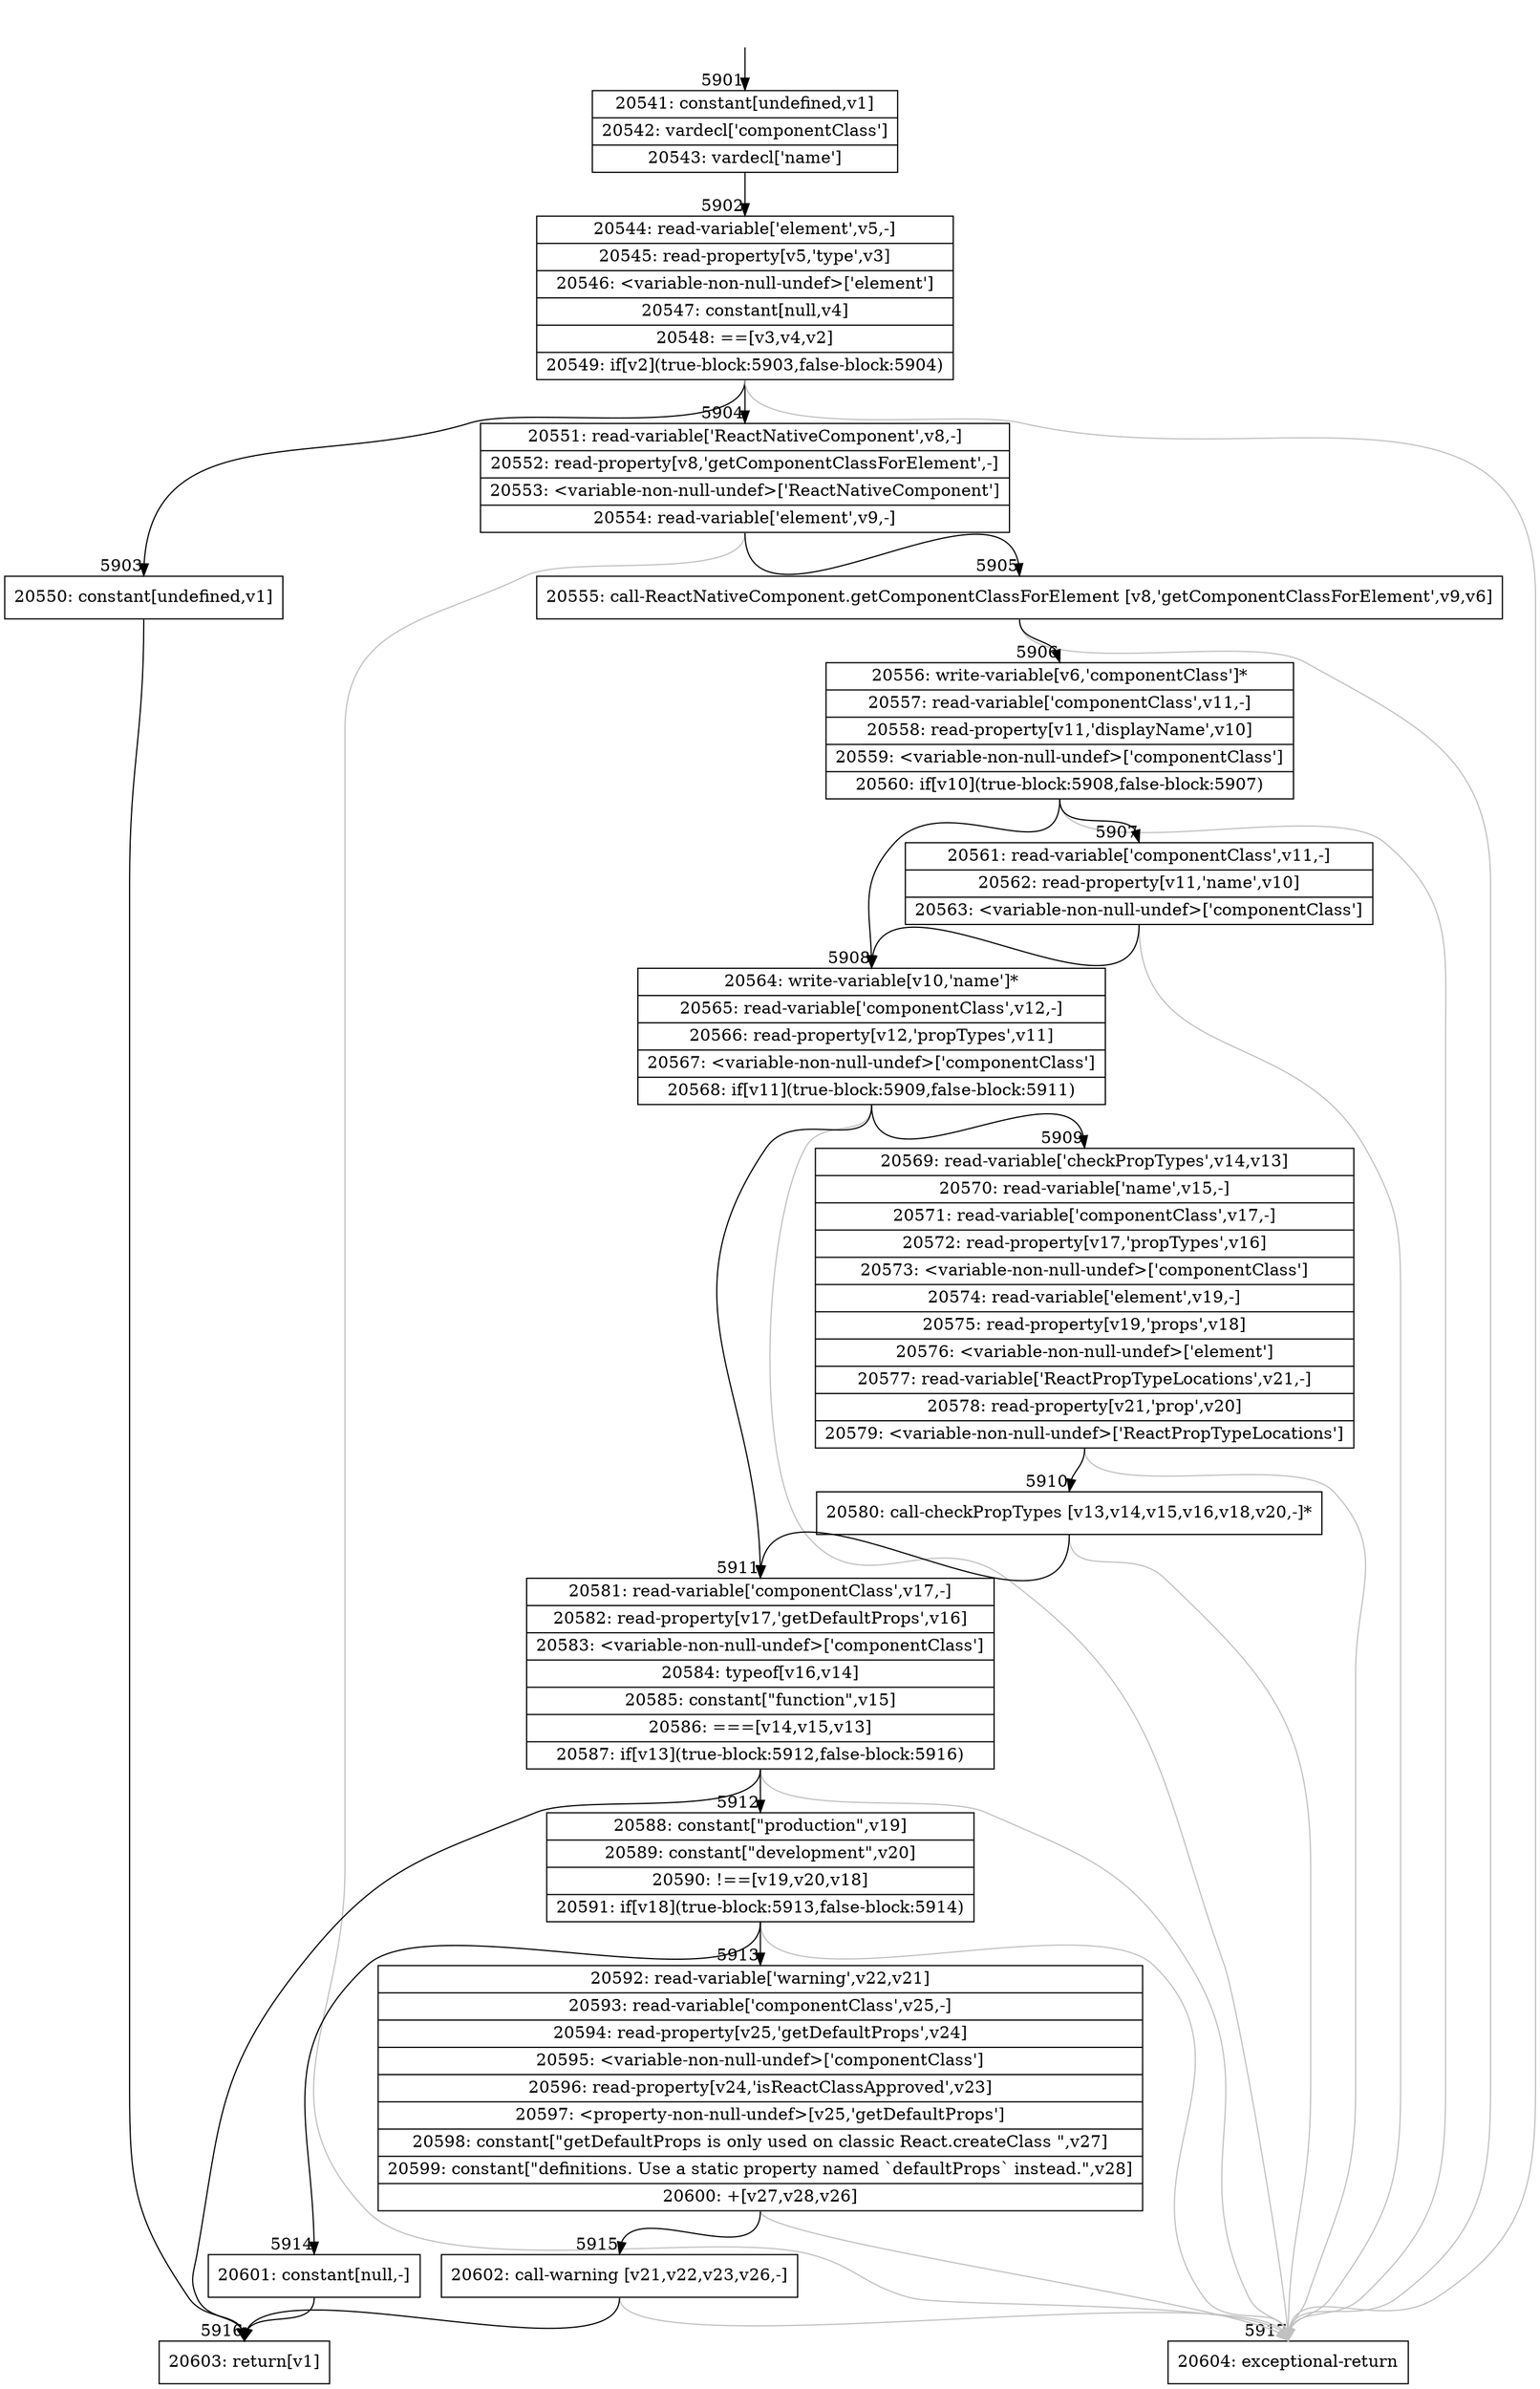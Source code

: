 digraph {
rankdir="TD"
BB_entry394[shape=none,label=""];
BB_entry394 -> BB5901 [tailport=s, headport=n, headlabel="    5901"]
BB5901 [shape=record label="{20541: constant[undefined,v1]|20542: vardecl['componentClass']|20543: vardecl['name']}" ] 
BB5901 -> BB5902 [tailport=s, headport=n, headlabel="      5902"]
BB5902 [shape=record label="{20544: read-variable['element',v5,-]|20545: read-property[v5,'type',v3]|20546: \<variable-non-null-undef\>['element']|20547: constant[null,v4]|20548: ==[v3,v4,v2]|20549: if[v2](true-block:5903,false-block:5904)}" ] 
BB5902 -> BB5903 [tailport=s, headport=n, headlabel="      5903"]
BB5902 -> BB5904 [tailport=s, headport=n, headlabel="      5904"]
BB5902 -> BB5917 [tailport=s, headport=n, color=gray, headlabel="      5917"]
BB5903 [shape=record label="{20550: constant[undefined,v1]}" ] 
BB5903 -> BB5916 [tailport=s, headport=n, headlabel="      5916"]
BB5904 [shape=record label="{20551: read-variable['ReactNativeComponent',v8,-]|20552: read-property[v8,'getComponentClassForElement',-]|20553: \<variable-non-null-undef\>['ReactNativeComponent']|20554: read-variable['element',v9,-]}" ] 
BB5904 -> BB5905 [tailport=s, headport=n, headlabel="      5905"]
BB5904 -> BB5917 [tailport=s, headport=n, color=gray]
BB5905 [shape=record label="{20555: call-ReactNativeComponent.getComponentClassForElement [v8,'getComponentClassForElement',v9,v6]}" ] 
BB5905 -> BB5906 [tailport=s, headport=n, headlabel="      5906"]
BB5905 -> BB5917 [tailport=s, headport=n, color=gray]
BB5906 [shape=record label="{20556: write-variable[v6,'componentClass']*|20557: read-variable['componentClass',v11,-]|20558: read-property[v11,'displayName',v10]|20559: \<variable-non-null-undef\>['componentClass']|20560: if[v10](true-block:5908,false-block:5907)}" ] 
BB5906 -> BB5908 [tailport=s, headport=n, headlabel="      5908"]
BB5906 -> BB5907 [tailport=s, headport=n, headlabel="      5907"]
BB5906 -> BB5917 [tailport=s, headport=n, color=gray]
BB5907 [shape=record label="{20561: read-variable['componentClass',v11,-]|20562: read-property[v11,'name',v10]|20563: \<variable-non-null-undef\>['componentClass']}" ] 
BB5907 -> BB5908 [tailport=s, headport=n]
BB5907 -> BB5917 [tailport=s, headport=n, color=gray]
BB5908 [shape=record label="{20564: write-variable[v10,'name']*|20565: read-variable['componentClass',v12,-]|20566: read-property[v12,'propTypes',v11]|20567: \<variable-non-null-undef\>['componentClass']|20568: if[v11](true-block:5909,false-block:5911)}" ] 
BB5908 -> BB5909 [tailport=s, headport=n, headlabel="      5909"]
BB5908 -> BB5911 [tailport=s, headport=n, headlabel="      5911"]
BB5908 -> BB5917 [tailport=s, headport=n, color=gray]
BB5909 [shape=record label="{20569: read-variable['checkPropTypes',v14,v13]|20570: read-variable['name',v15,-]|20571: read-variable['componentClass',v17,-]|20572: read-property[v17,'propTypes',v16]|20573: \<variable-non-null-undef\>['componentClass']|20574: read-variable['element',v19,-]|20575: read-property[v19,'props',v18]|20576: \<variable-non-null-undef\>['element']|20577: read-variable['ReactPropTypeLocations',v21,-]|20578: read-property[v21,'prop',v20]|20579: \<variable-non-null-undef\>['ReactPropTypeLocations']}" ] 
BB5909 -> BB5910 [tailport=s, headport=n, headlabel="      5910"]
BB5909 -> BB5917 [tailport=s, headport=n, color=gray]
BB5910 [shape=record label="{20580: call-checkPropTypes [v13,v14,v15,v16,v18,v20,-]*}" ] 
BB5910 -> BB5911 [tailport=s, headport=n]
BB5910 -> BB5917 [tailport=s, headport=n, color=gray]
BB5911 [shape=record label="{20581: read-variable['componentClass',v17,-]|20582: read-property[v17,'getDefaultProps',v16]|20583: \<variable-non-null-undef\>['componentClass']|20584: typeof[v16,v14]|20585: constant[\"function\",v15]|20586: ===[v14,v15,v13]|20587: if[v13](true-block:5912,false-block:5916)}" ] 
BB5911 -> BB5912 [tailport=s, headport=n, headlabel="      5912"]
BB5911 -> BB5916 [tailport=s, headport=n]
BB5911 -> BB5917 [tailport=s, headport=n, color=gray]
BB5912 [shape=record label="{20588: constant[\"production\",v19]|20589: constant[\"development\",v20]|20590: !==[v19,v20,v18]|20591: if[v18](true-block:5913,false-block:5914)}" ] 
BB5912 -> BB5913 [tailport=s, headport=n, headlabel="      5913"]
BB5912 -> BB5914 [tailport=s, headport=n, headlabel="      5914"]
BB5912 -> BB5917 [tailport=s, headport=n, color=gray]
BB5913 [shape=record label="{20592: read-variable['warning',v22,v21]|20593: read-variable['componentClass',v25,-]|20594: read-property[v25,'getDefaultProps',v24]|20595: \<variable-non-null-undef\>['componentClass']|20596: read-property[v24,'isReactClassApproved',v23]|20597: \<property-non-null-undef\>[v25,'getDefaultProps']|20598: constant[\"getDefaultProps is only used on classic React.createClass \",v27]|20599: constant[\"definitions. Use a static property named `defaultProps` instead.\",v28]|20600: +[v27,v28,v26]}" ] 
BB5913 -> BB5915 [tailport=s, headport=n, headlabel="      5915"]
BB5913 -> BB5917 [tailport=s, headport=n, color=gray]
BB5914 [shape=record label="{20601: constant[null,-]}" ] 
BB5914 -> BB5916 [tailport=s, headport=n]
BB5915 [shape=record label="{20602: call-warning [v21,v22,v23,v26,-]}" ] 
BB5915 -> BB5916 [tailport=s, headport=n]
BB5915 -> BB5917 [tailport=s, headport=n, color=gray]
BB5916 [shape=record label="{20603: return[v1]}" ] 
BB5917 [shape=record label="{20604: exceptional-return}" ] 
//#$~ 10519
}
